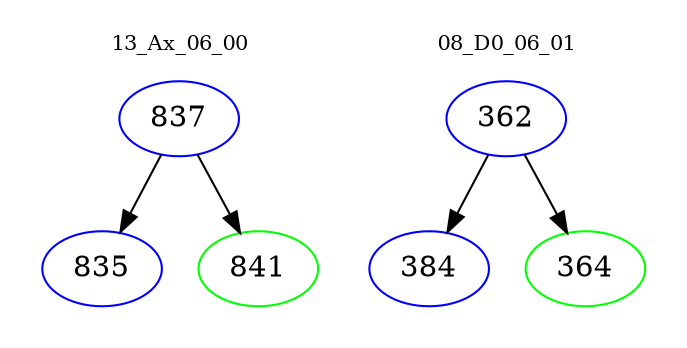 digraph{
subgraph cluster_0 {
color = white
label = "13_Ax_06_00";
fontsize=10;
T0_837 [label="837", color="blue"]
T0_837 -> T0_835 [color="black"]
T0_835 [label="835", color="blue"]
T0_837 -> T0_841 [color="black"]
T0_841 [label="841", color="green"]
}
subgraph cluster_1 {
color = white
label = "08_D0_06_01";
fontsize=10;
T1_362 [label="362", color="blue"]
T1_362 -> T1_384 [color="black"]
T1_384 [label="384", color="blue"]
T1_362 -> T1_364 [color="black"]
T1_364 [label="364", color="green"]
}
}
